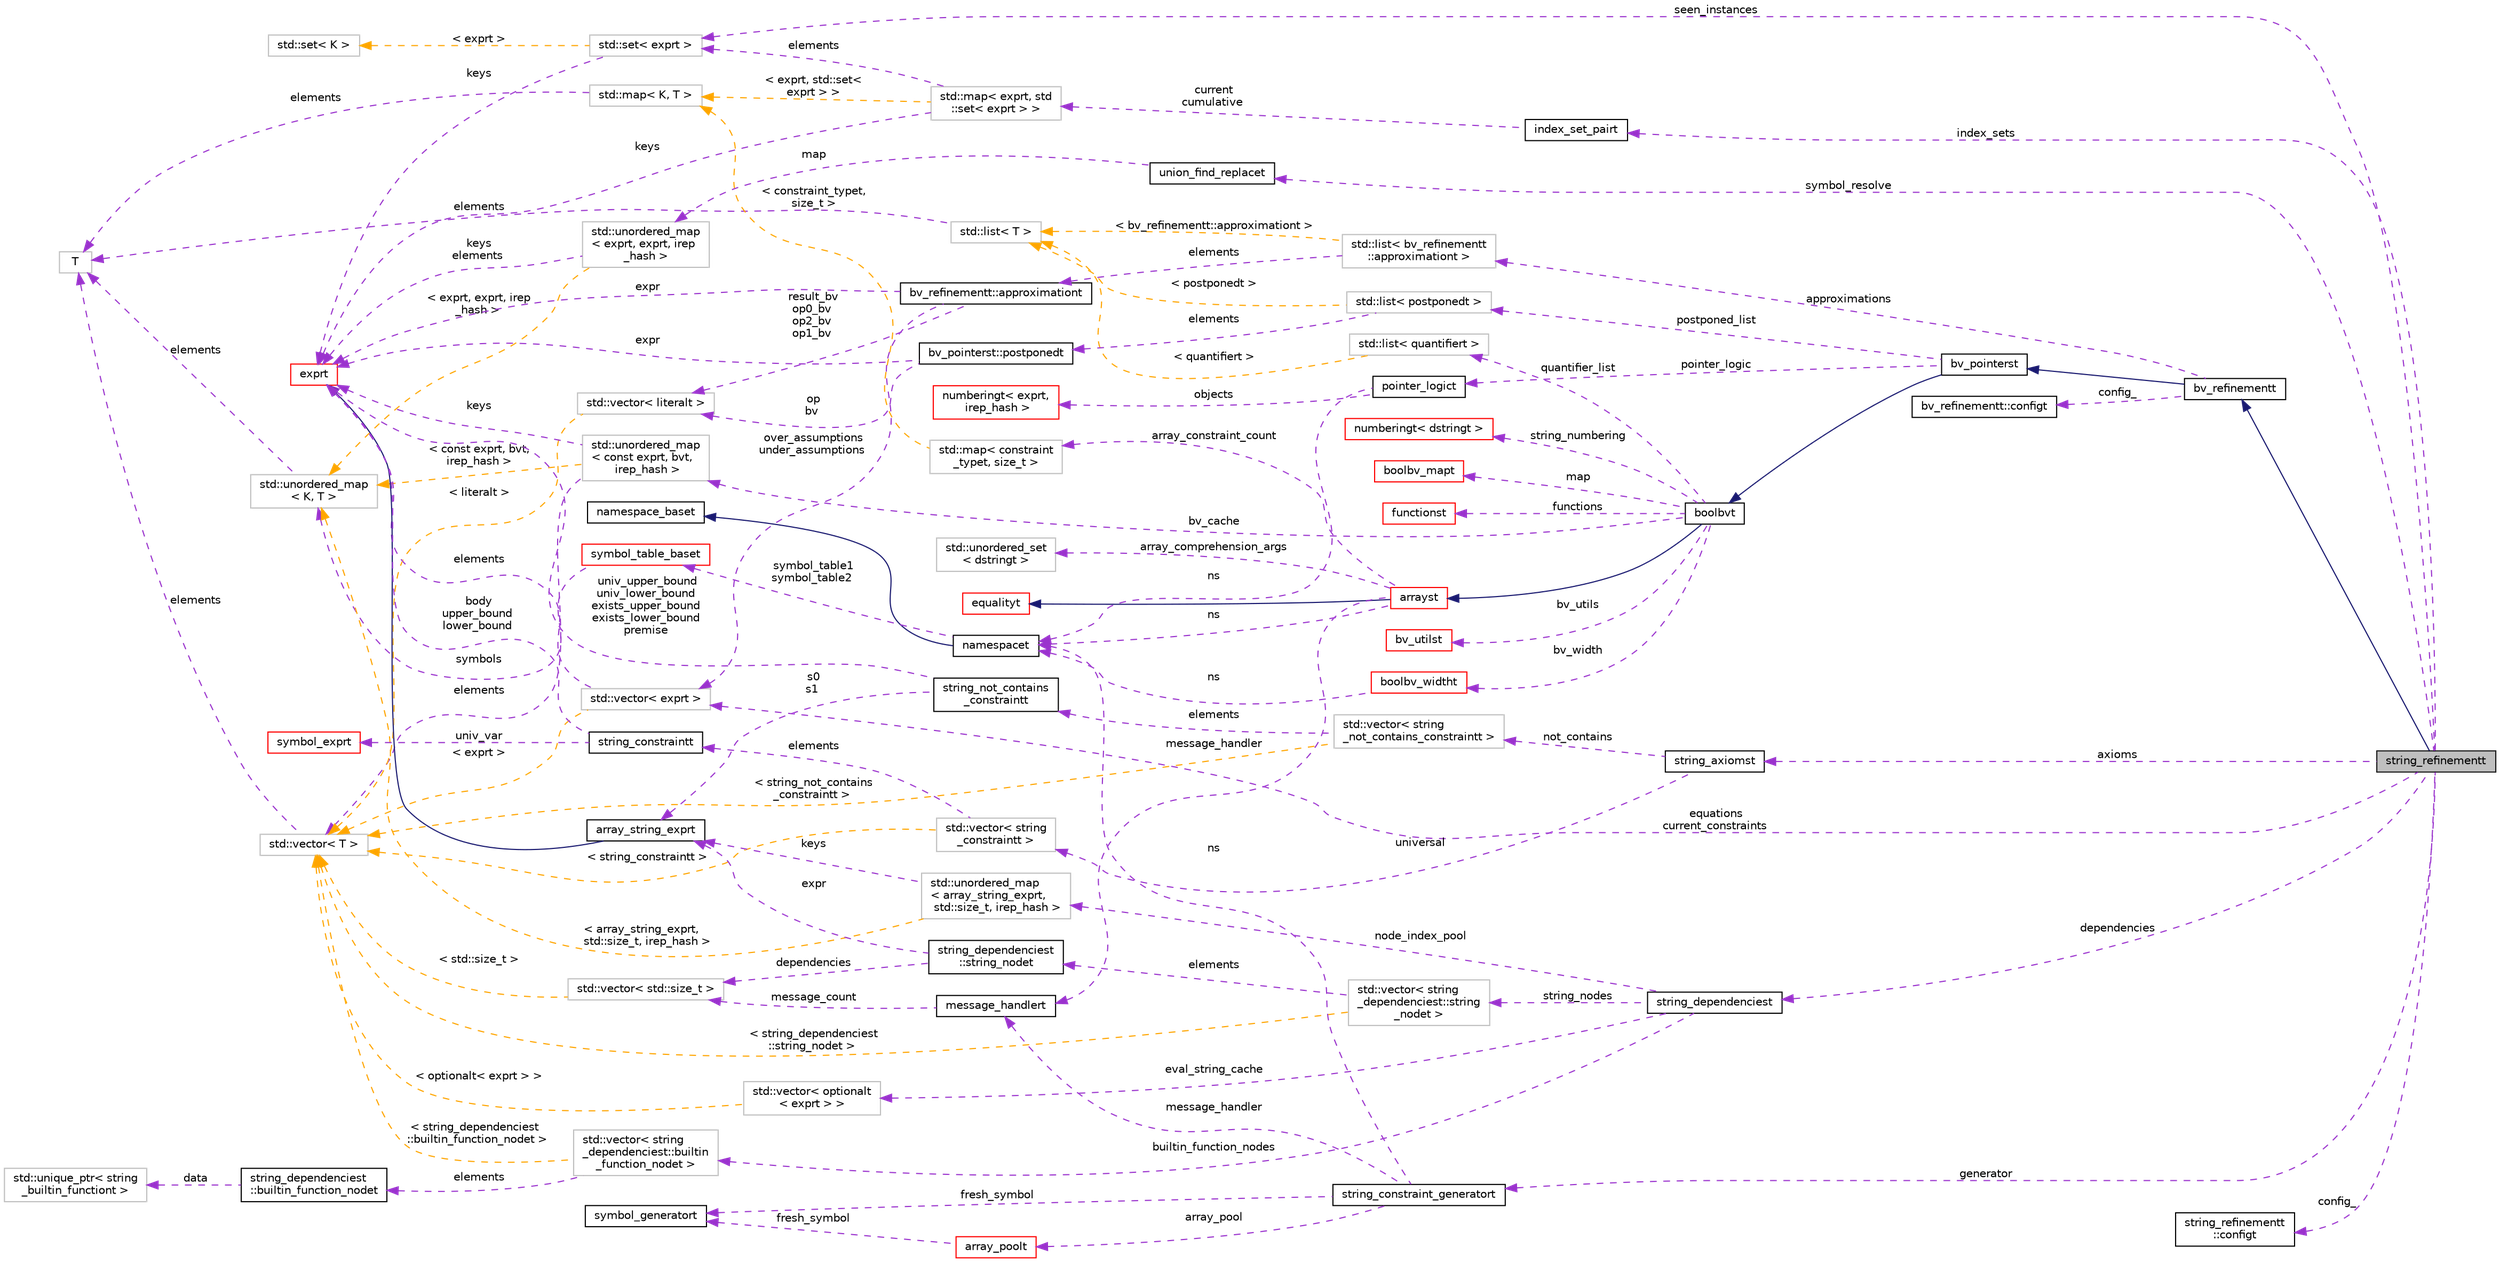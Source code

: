 digraph "string_refinementt"
{
 // LATEX_PDF_SIZE
  bgcolor="transparent";
  edge [fontname="Helvetica",fontsize="10",labelfontname="Helvetica",labelfontsize="10"];
  node [fontname="Helvetica",fontsize="10",shape=record];
  rankdir="LR";
  Node1 [label="string_refinementt",height=0.2,width=0.4,color="black", fillcolor="grey75", style="filled", fontcolor="black",tooltip=" "];
  Node2 -> Node1 [dir="back",color="midnightblue",fontsize="10",style="solid",fontname="Helvetica"];
  Node2 [label="bv_refinementt",height=0.2,width=0.4,color="black",URL="$classbv__refinementt.html",tooltip=" "];
  Node3 -> Node2 [dir="back",color="midnightblue",fontsize="10",style="solid",fontname="Helvetica"];
  Node3 [label="bv_pointerst",height=0.2,width=0.4,color="black",URL="$classbv__pointerst.html",tooltip=" "];
  Node4 -> Node3 [dir="back",color="midnightblue",fontsize="10",style="solid",fontname="Helvetica"];
  Node4 [label="boolbvt",height=0.2,width=0.4,color="black",URL="$classboolbvt.html",tooltip=" "];
  Node5 -> Node4 [dir="back",color="midnightblue",fontsize="10",style="solid",fontname="Helvetica"];
  Node5 [label="arrayst",height=0.2,width=0.4,color="red",URL="$classarrayst.html",tooltip=" "];
  Node6 -> Node5 [dir="back",color="midnightblue",fontsize="10",style="solid",fontname="Helvetica"];
  Node6 [label="equalityt",height=0.2,width=0.4,color="red",URL="$classequalityt.html",tooltip=" "];
  Node50 -> Node5 [dir="back",color="darkorchid3",fontsize="10",style="dashed",label=" array_comprehension_args" ,fontname="Helvetica"];
  Node50 [label="std::unordered_set\l\< dstringt \>",height=0.2,width=0.4,color="grey75",tooltip=" "];
  Node20 -> Node5 [dir="back",color="darkorchid3",fontsize="10",style="dashed",label=" message_handler" ,fontname="Helvetica"];
  Node20 [label="message_handlert",height=0.2,width=0.4,color="black",URL="$classmessage__handlert.html",tooltip=" "];
  Node21 -> Node20 [dir="back",color="darkorchid3",fontsize="10",style="dashed",label=" message_count" ,fontname="Helvetica"];
  Node21 [label="std::vector\< std::size_t \>",height=0.2,width=0.4,color="grey75",tooltip=" "];
  Node22 -> Node21 [dir="back",color="orange",fontsize="10",style="dashed",label=" \< std::size_t \>" ,fontname="Helvetica"];
  Node22 [label="std::vector\< T \>",height=0.2,width=0.4,color="grey75",tooltip="STL class."];
  Node18 -> Node22 [dir="back",color="darkorchid3",fontsize="10",style="dashed",label=" elements" ,fontname="Helvetica"];
  Node18 [label="T",height=0.2,width=0.4,color="grey75",tooltip=" "];
  Node52 -> Node5 [dir="back",color="darkorchid3",fontsize="10",style="dashed",label=" array_constraint_count" ,fontname="Helvetica"];
  Node52 [label="std::map\< constraint\l_typet, size_t \>",height=0.2,width=0.4,color="grey75",tooltip=" "];
  Node16 -> Node52 [dir="back",color="orange",fontsize="10",style="dashed",label=" \< constraint_typet,\l size_t \>" ,fontname="Helvetica"];
  Node16 [label="std::map\< K, T \>",height=0.2,width=0.4,color="grey75",tooltip="STL class."];
  Node18 -> Node16 [dir="back",color="darkorchid3",fontsize="10",style="dashed",label=" elements" ,fontname="Helvetica"];
  Node65 -> Node5 [dir="back",color="darkorchid3",fontsize="10",style="dashed",label=" ns" ,fontname="Helvetica"];
  Node65 [label="namespacet",height=0.2,width=0.4,color="black",URL="$classnamespacet.html",tooltip="A namespacet is essentially one or two symbol tables bound together, to allow for symbol lookups in t..."];
  Node66 -> Node65 [dir="back",color="midnightblue",fontsize="10",style="solid",fontname="Helvetica"];
  Node66 [label="namespace_baset",height=0.2,width=0.4,color="black",URL="$classnamespace__baset.html",tooltip="Basic interface for a namespace."];
  Node67 -> Node65 [dir="back",color="darkorchid3",fontsize="10",style="dashed",label=" symbol_table1\nsymbol_table2" ,fontname="Helvetica"];
  Node67 [label="symbol_table_baset",height=0.2,width=0.4,color="red",URL="$classsymbol__table__baset.html",tooltip="The symbol table base class interface."];
  Node40 -> Node67 [dir="back",color="darkorchid3",fontsize="10",style="dashed",label=" symbols" ,fontname="Helvetica"];
  Node40 [label="std::unordered_map\l\< K, T \>",height=0.2,width=0.4,color="grey75",tooltip="STL class."];
  Node18 -> Node40 [dir="back",color="darkorchid3",fontsize="10",style="dashed",label=" elements" ,fontname="Helvetica"];
  Node79 -> Node4 [dir="back",color="darkorchid3",fontsize="10",style="dashed",label=" functions" ,fontname="Helvetica"];
  Node79 [label="functionst",height=0.2,width=0.4,color="red",URL="$classfunctionst.html",tooltip=" "];
  Node86 -> Node4 [dir="back",color="darkorchid3",fontsize="10",style="dashed",label=" bv_utils" ,fontname="Helvetica"];
  Node86 [label="bv_utilst",height=0.2,width=0.4,color="red",URL="$classbv__utilst.html",tooltip=" "];
  Node87 -> Node4 [dir="back",color="darkorchid3",fontsize="10",style="dashed",label=" string_numbering" ,fontname="Helvetica"];
  Node87 [label="numberingt\< dstringt \>",height=0.2,width=0.4,color="red",URL="$classnumberingt.html",tooltip=" "];
  Node89 -> Node4 [dir="back",color="darkorchid3",fontsize="10",style="dashed",label=" bv_width" ,fontname="Helvetica"];
  Node89 [label="boolbv_widtht",height=0.2,width=0.4,color="red",URL="$classboolbv__widtht.html",tooltip=" "];
  Node65 -> Node89 [dir="back",color="darkorchid3",fontsize="10",style="dashed",label=" ns" ,fontname="Helvetica"];
  Node91 -> Node4 [dir="back",color="darkorchid3",fontsize="10",style="dashed",label=" quantifier_list" ,fontname="Helvetica"];
  Node91 [label="std::list\< quantifiert \>",height=0.2,width=0.4,color="grey75",tooltip=" "];
  Node76 -> Node91 [dir="back",color="orange",fontsize="10",style="dashed",label=" \< quantifiert \>" ,fontname="Helvetica"];
  Node76 [label="std::list\< T \>",height=0.2,width=0.4,color="grey75",tooltip="STL class."];
  Node18 -> Node76 [dir="back",color="darkorchid3",fontsize="10",style="dashed",label=" elements" ,fontname="Helvetica"];
  Node93 -> Node4 [dir="back",color="darkorchid3",fontsize="10",style="dashed",label=" bv_cache" ,fontname="Helvetica"];
  Node93 [label="std::unordered_map\l\< const exprt, bvt,\l irep_hash \>",height=0.2,width=0.4,color="grey75",tooltip=" "];
  Node39 -> Node93 [dir="back",color="darkorchid3",fontsize="10",style="dashed",label=" keys" ,fontname="Helvetica"];
  Node39 [label="exprt",height=0.2,width=0.4,color="red",URL="$classexprt.html",tooltip="Base class for all expressions."];
  Node22 -> Node93 [dir="back",color="darkorchid3",fontsize="10",style="dashed",label=" elements" ,fontname="Helvetica"];
  Node40 -> Node93 [dir="back",color="orange",fontsize="10",style="dashed",label=" \< const exprt, bvt,\l irep_hash \>" ,fontname="Helvetica"];
  Node94 -> Node4 [dir="back",color="darkorchid3",fontsize="10",style="dashed",label=" map" ,fontname="Helvetica"];
  Node94 [label="boolbv_mapt",height=0.2,width=0.4,color="red",URL="$classboolbv__mapt.html",tooltip=" "];
  Node97 -> Node3 [dir="back",color="darkorchid3",fontsize="10",style="dashed",label=" postponed_list" ,fontname="Helvetica"];
  Node97 [label="std::list\< postponedt \>",height=0.2,width=0.4,color="grey75",tooltip=" "];
  Node98 -> Node97 [dir="back",color="darkorchid3",fontsize="10",style="dashed",label=" elements" ,fontname="Helvetica"];
  Node98 [label="bv_pointerst::postponedt",height=0.2,width=0.4,color="black",URL="$structbv__pointerst_1_1postponedt.html",tooltip=" "];
  Node39 -> Node98 [dir="back",color="darkorchid3",fontsize="10",style="dashed",label=" expr" ,fontname="Helvetica"];
  Node43 -> Node98 [dir="back",color="darkorchid3",fontsize="10",style="dashed",label=" op\nbv" ,fontname="Helvetica"];
  Node43 [label="std::vector\< literalt \>",height=0.2,width=0.4,color="grey75",tooltip=" "];
  Node22 -> Node43 [dir="back",color="orange",fontsize="10",style="dashed",label=" \< literalt \>" ,fontname="Helvetica"];
  Node76 -> Node97 [dir="back",color="orange",fontsize="10",style="dashed",label=" \< postponedt \>" ,fontname="Helvetica"];
  Node99 -> Node3 [dir="back",color="darkorchid3",fontsize="10",style="dashed",label=" pointer_logic" ,fontname="Helvetica"];
  Node99 [label="pointer_logict",height=0.2,width=0.4,color="black",URL="$classpointer__logict.html",tooltip=" "];
  Node65 -> Node99 [dir="back",color="darkorchid3",fontsize="10",style="dashed",label=" ns" ,fontname="Helvetica"];
  Node57 -> Node99 [dir="back",color="darkorchid3",fontsize="10",style="dashed",label=" objects" ,fontname="Helvetica"];
  Node57 [label="numberingt\< exprt,\l irep_hash \>",height=0.2,width=0.4,color="red",URL="$classnumberingt.html",tooltip=" "];
  Node100 -> Node2 [dir="back",color="darkorchid3",fontsize="10",style="dashed",label=" approximations" ,fontname="Helvetica"];
  Node100 [label="std::list\< bv_refinementt\l::approximationt \>",height=0.2,width=0.4,color="grey75",tooltip=" "];
  Node101 -> Node100 [dir="back",color="darkorchid3",fontsize="10",style="dashed",label=" elements" ,fontname="Helvetica"];
  Node101 [label="bv_refinementt::approximationt",height=0.2,width=0.4,color="black",URL="$structbv__refinementt_1_1approximationt.html",tooltip=" "];
  Node39 -> Node101 [dir="back",color="darkorchid3",fontsize="10",style="dashed",label=" expr" ,fontname="Helvetica"];
  Node102 -> Node101 [dir="back",color="darkorchid3",fontsize="10",style="dashed",label=" over_assumptions\nunder_assumptions" ,fontname="Helvetica"];
  Node102 [label="std::vector\< exprt \>",height=0.2,width=0.4,color="grey75",tooltip=" "];
  Node39 -> Node102 [dir="back",color="darkorchid3",fontsize="10",style="dashed",label=" elements" ,fontname="Helvetica"];
  Node22 -> Node102 [dir="back",color="orange",fontsize="10",style="dashed",label=" \< exprt \>" ,fontname="Helvetica"];
  Node43 -> Node101 [dir="back",color="darkorchid3",fontsize="10",style="dashed",label=" result_bv\nop0_bv\nop2_bv\nop1_bv" ,fontname="Helvetica"];
  Node76 -> Node100 [dir="back",color="orange",fontsize="10",style="dashed",label=" \< bv_refinementt::approximationt \>" ,fontname="Helvetica"];
  Node103 -> Node2 [dir="back",color="darkorchid3",fontsize="10",style="dashed",label=" config_" ,fontname="Helvetica"];
  Node103 [label="bv_refinementt::configt",height=0.2,width=0.4,color="black",URL="$structbv__refinementt_1_1configt.html",tooltip=" "];
  Node104 -> Node1 [dir="back",color="darkorchid3",fontsize="10",style="dashed",label=" axioms" ,fontname="Helvetica"];
  Node104 [label="string_axiomst",height=0.2,width=0.4,color="black",URL="$structstring__axiomst.html",tooltip=" "];
  Node105 -> Node104 [dir="back",color="darkorchid3",fontsize="10",style="dashed",label=" not_contains" ,fontname="Helvetica"];
  Node105 [label="std::vector\< string\l_not_contains_constraintt \>",height=0.2,width=0.4,color="grey75",tooltip=" "];
  Node106 -> Node105 [dir="back",color="darkorchid3",fontsize="10",style="dashed",label=" elements" ,fontname="Helvetica"];
  Node106 [label="string_not_contains\l_constraintt",height=0.2,width=0.4,color="black",URL="$structstring__not__contains__constraintt.html",tooltip="Constraints to encode non containement of strings."];
  Node107 -> Node106 [dir="back",color="darkorchid3",fontsize="10",style="dashed",label=" s0\ns1" ,fontname="Helvetica"];
  Node107 [label="array_string_exprt",height=0.2,width=0.4,color="black",URL="$classarray__string__exprt.html",tooltip=" "];
  Node39 -> Node107 [dir="back",color="midnightblue",fontsize="10",style="solid",fontname="Helvetica"];
  Node39 -> Node106 [dir="back",color="darkorchid3",fontsize="10",style="dashed",label=" univ_upper_bound\nuniv_lower_bound\nexists_upper_bound\nexists_lower_bound\npremise" ,fontname="Helvetica"];
  Node22 -> Node105 [dir="back",color="orange",fontsize="10",style="dashed",label=" \< string_not_contains\l_constraintt \>" ,fontname="Helvetica"];
  Node108 -> Node104 [dir="back",color="darkorchid3",fontsize="10",style="dashed",label=" universal" ,fontname="Helvetica"];
  Node108 [label="std::vector\< string\l_constraintt \>",height=0.2,width=0.4,color="grey75",tooltip=" "];
  Node109 -> Node108 [dir="back",color="darkorchid3",fontsize="10",style="dashed",label=" elements" ,fontname="Helvetica"];
  Node109 [label="string_constraintt",height=0.2,width=0.4,color="black",URL="$classstring__constraintt.html",tooltip=" "];
  Node39 -> Node109 [dir="back",color="darkorchid3",fontsize="10",style="dashed",label=" body\nupper_bound\nlower_bound" ,fontname="Helvetica"];
  Node110 -> Node109 [dir="back",color="darkorchid3",fontsize="10",style="dashed",label=" univ_var" ,fontname="Helvetica"];
  Node110 [label="symbol_exprt",height=0.2,width=0.4,color="red",URL="$classsymbol__exprt.html",tooltip="Expression to hold a symbol (variable)"];
  Node22 -> Node108 [dir="back",color="orange",fontsize="10",style="dashed",label=" \< string_constraintt \>" ,fontname="Helvetica"];
  Node112 -> Node1 [dir="back",color="darkorchid3",fontsize="10",style="dashed",label=" dependencies" ,fontname="Helvetica"];
  Node112 [label="string_dependenciest",height=0.2,width=0.4,color="black",URL="$classstring__dependenciest.html",tooltip="Keep track of dependencies between strings."];
  Node113 -> Node112 [dir="back",color="darkorchid3",fontsize="10",style="dashed",label=" eval_string_cache" ,fontname="Helvetica"];
  Node113 [label="std::vector\< optionalt\l\< exprt \> \>",height=0.2,width=0.4,color="grey75",tooltip=" "];
  Node22 -> Node113 [dir="back",color="orange",fontsize="10",style="dashed",label=" \< optionalt\< exprt \> \>" ,fontname="Helvetica"];
  Node114 -> Node112 [dir="back",color="darkorchid3",fontsize="10",style="dashed",label=" builtin_function_nodes" ,fontname="Helvetica"];
  Node114 [label="std::vector\< string\l_dependenciest::builtin\l_function_nodet \>",height=0.2,width=0.4,color="grey75",tooltip=" "];
  Node115 -> Node114 [dir="back",color="darkorchid3",fontsize="10",style="dashed",label=" elements" ,fontname="Helvetica"];
  Node115 [label="string_dependenciest\l::builtin_function_nodet",height=0.2,width=0.4,color="black",URL="$classstring__dependenciest_1_1builtin__function__nodet.html",tooltip="A builtin function node contains a builtin function call."];
  Node116 -> Node115 [dir="back",color="darkorchid3",fontsize="10",style="dashed",label=" data" ,fontname="Helvetica"];
  Node116 [label="std::unique_ptr\< string\l_builtin_functiont \>",height=0.2,width=0.4,color="grey75",tooltip=" "];
  Node22 -> Node114 [dir="back",color="orange",fontsize="10",style="dashed",label=" \< string_dependenciest\l::builtin_function_nodet \>" ,fontname="Helvetica"];
  Node123 -> Node112 [dir="back",color="darkorchid3",fontsize="10",style="dashed",label=" string_nodes" ,fontname="Helvetica"];
  Node123 [label="std::vector\< string\l_dependenciest::string\l_nodet \>",height=0.2,width=0.4,color="grey75",tooltip=" "];
  Node124 -> Node123 [dir="back",color="darkorchid3",fontsize="10",style="dashed",label=" elements" ,fontname="Helvetica"];
  Node124 [label="string_dependenciest\l::string_nodet",height=0.2,width=0.4,color="black",URL="$classstring__dependenciest_1_1string__nodet.html",tooltip="A string node points to builtin_function on which it depends."];
  Node21 -> Node124 [dir="back",color="darkorchid3",fontsize="10",style="dashed",label=" dependencies" ,fontname="Helvetica"];
  Node107 -> Node124 [dir="back",color="darkorchid3",fontsize="10",style="dashed",label=" expr" ,fontname="Helvetica"];
  Node22 -> Node123 [dir="back",color="orange",fontsize="10",style="dashed",label=" \< string_dependenciest\l::string_nodet \>" ,fontname="Helvetica"];
  Node125 -> Node112 [dir="back",color="darkorchid3",fontsize="10",style="dashed",label=" node_index_pool" ,fontname="Helvetica"];
  Node125 [label="std::unordered_map\l\< array_string_exprt,\l std::size_t, irep_hash \>",height=0.2,width=0.4,color="grey75",tooltip=" "];
  Node107 -> Node125 [dir="back",color="darkorchid3",fontsize="10",style="dashed",label=" keys" ,fontname="Helvetica"];
  Node40 -> Node125 [dir="back",color="orange",fontsize="10",style="dashed",label=" \< array_string_exprt,\l std::size_t, irep_hash \>" ,fontname="Helvetica"];
  Node70 -> Node1 [dir="back",color="darkorchid3",fontsize="10",style="dashed",label=" seen_instances" ,fontname="Helvetica"];
  Node70 [label="std::set\< exprt \>",height=0.2,width=0.4,color="grey75",tooltip=" "];
  Node39 -> Node70 [dir="back",color="darkorchid3",fontsize="10",style="dashed",label=" keys" ,fontname="Helvetica"];
  Node71 -> Node70 [dir="back",color="orange",fontsize="10",style="dashed",label=" \< exprt \>" ,fontname="Helvetica"];
  Node71 [label="std::set\< K \>",height=0.2,width=0.4,color="grey75",tooltip="STL class."];
  Node126 -> Node1 [dir="back",color="darkorchid3",fontsize="10",style="dashed",label=" symbol_resolve" ,fontname="Helvetica"];
  Node126 [label="union_find_replacet",height=0.2,width=0.4,color="black",URL="$classunion__find__replacet.html",tooltip="Similar interface to union-find for expressions, with a function for replacing sub-expressions by the..."];
  Node127 -> Node126 [dir="back",color="darkorchid3",fontsize="10",style="dashed",label=" map" ,fontname="Helvetica"];
  Node127 [label="std::unordered_map\l\< exprt, exprt, irep\l_hash \>",height=0.2,width=0.4,color="grey75",tooltip=" "];
  Node39 -> Node127 [dir="back",color="darkorchid3",fontsize="10",style="dashed",label=" keys\nelements" ,fontname="Helvetica"];
  Node40 -> Node127 [dir="back",color="orange",fontsize="10",style="dashed",label=" \< exprt, exprt, irep\l_hash \>" ,fontname="Helvetica"];
  Node128 -> Node1 [dir="back",color="darkorchid3",fontsize="10",style="dashed",label=" index_sets" ,fontname="Helvetica"];
  Node128 [label="index_set_pairt",height=0.2,width=0.4,color="black",URL="$structindex__set__pairt.html",tooltip=" "];
  Node129 -> Node128 [dir="back",color="darkorchid3",fontsize="10",style="dashed",label=" current\ncumulative" ,fontname="Helvetica"];
  Node129 [label="std::map\< exprt, std\l::set\< exprt \> \>",height=0.2,width=0.4,color="grey75",tooltip=" "];
  Node70 -> Node129 [dir="back",color="darkorchid3",fontsize="10",style="dashed",label=" elements" ,fontname="Helvetica"];
  Node39 -> Node129 [dir="back",color="darkorchid3",fontsize="10",style="dashed",label=" keys" ,fontname="Helvetica"];
  Node16 -> Node129 [dir="back",color="orange",fontsize="10",style="dashed",label=" \< exprt, std::set\<\l exprt \> \>" ,fontname="Helvetica"];
  Node130 -> Node1 [dir="back",color="darkorchid3",fontsize="10",style="dashed",label=" config_" ,fontname="Helvetica"];
  Node130 [label="string_refinementt\l::configt",height=0.2,width=0.4,color="black",URL="$structstring__refinementt_1_1configt.html",tooltip=" "];
  Node102 -> Node1 [dir="back",color="darkorchid3",fontsize="10",style="dashed",label=" equations\ncurrent_constraints" ,fontname="Helvetica"];
  Node131 -> Node1 [dir="back",color="darkorchid3",fontsize="10",style="dashed",label=" generator" ,fontname="Helvetica"];
  Node131 [label="string_constraint_generatort",height=0.2,width=0.4,color="black",URL="$classstring__constraint__generatort.html",tooltip=" "];
  Node20 -> Node131 [dir="back",color="darkorchid3",fontsize="10",style="dashed",label=" message_handler" ,fontname="Helvetica"];
  Node65 -> Node131 [dir="back",color="darkorchid3",fontsize="10",style="dashed",label=" ns" ,fontname="Helvetica"];
  Node118 -> Node131 [dir="back",color="darkorchid3",fontsize="10",style="dashed",label=" array_pool" ,fontname="Helvetica"];
  Node118 [label="array_poolt",height=0.2,width=0.4,color="red",URL="$classarray__poolt.html",tooltip="Correspondance between arrays and pointers string representations."];
  Node120 -> Node118 [dir="back",color="darkorchid3",fontsize="10",style="dashed",label=" fresh_symbol" ,fontname="Helvetica"];
  Node120 [label="symbol_generatort",height=0.2,width=0.4,color="black",URL="$classsymbol__generatort.html",tooltip="Generation of fresh symbols of a given type."];
  Node120 -> Node131 [dir="back",color="darkorchid3",fontsize="10",style="dashed",label=" fresh_symbol" ,fontname="Helvetica"];
}
